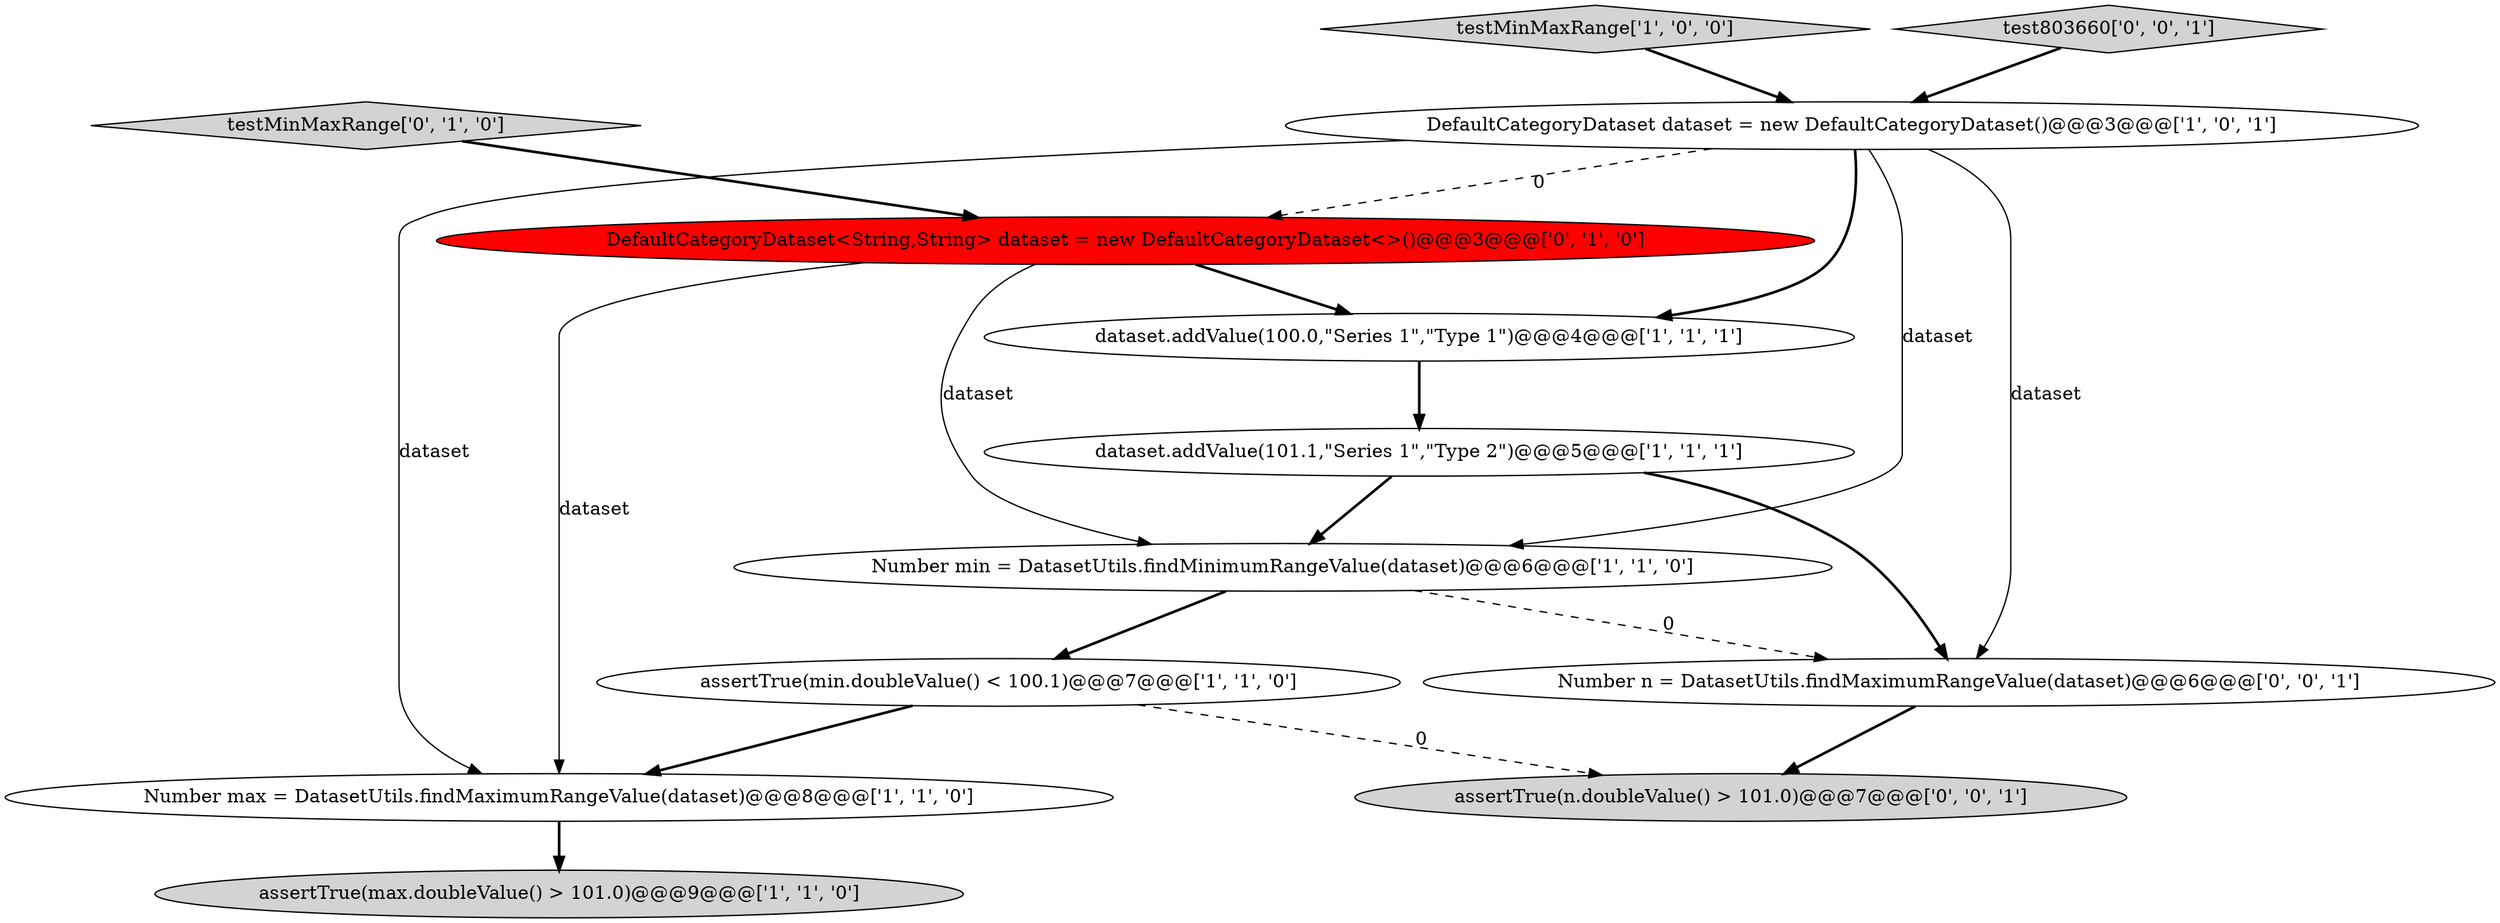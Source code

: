 digraph {
0 [style = filled, label = "assertTrue(min.doubleValue() < 100.1)@@@7@@@['1', '1', '0']", fillcolor = white, shape = ellipse image = "AAA0AAABBB1BBB"];
4 [style = filled, label = "Number max = DatasetUtils.findMaximumRangeValue(dataset)@@@8@@@['1', '1', '0']", fillcolor = white, shape = ellipse image = "AAA0AAABBB1BBB"];
10 [style = filled, label = "assertTrue(n.doubleValue() > 101.0)@@@7@@@['0', '0', '1']", fillcolor = lightgray, shape = ellipse image = "AAA0AAABBB3BBB"];
12 [style = filled, label = "Number n = DatasetUtils.findMaximumRangeValue(dataset)@@@6@@@['0', '0', '1']", fillcolor = white, shape = ellipse image = "AAA0AAABBB3BBB"];
9 [style = filled, label = "testMinMaxRange['0', '1', '0']", fillcolor = lightgray, shape = diamond image = "AAA0AAABBB2BBB"];
2 [style = filled, label = "Number min = DatasetUtils.findMinimumRangeValue(dataset)@@@6@@@['1', '1', '0']", fillcolor = white, shape = ellipse image = "AAA0AAABBB1BBB"];
1 [style = filled, label = "DefaultCategoryDataset dataset = new DefaultCategoryDataset()@@@3@@@['1', '0', '1']", fillcolor = white, shape = ellipse image = "AAA0AAABBB1BBB"];
8 [style = filled, label = "DefaultCategoryDataset<String,String> dataset = new DefaultCategoryDataset<>()@@@3@@@['0', '1', '0']", fillcolor = red, shape = ellipse image = "AAA1AAABBB2BBB"];
5 [style = filled, label = "testMinMaxRange['1', '0', '0']", fillcolor = lightgray, shape = diamond image = "AAA0AAABBB1BBB"];
11 [style = filled, label = "test803660['0', '0', '1']", fillcolor = lightgray, shape = diamond image = "AAA0AAABBB3BBB"];
3 [style = filled, label = "assertTrue(max.doubleValue() > 101.0)@@@9@@@['1', '1', '0']", fillcolor = lightgray, shape = ellipse image = "AAA0AAABBB1BBB"];
6 [style = filled, label = "dataset.addValue(101.1,\"Series 1\",\"Type 2\")@@@5@@@['1', '1', '1']", fillcolor = white, shape = ellipse image = "AAA0AAABBB1BBB"];
7 [style = filled, label = "dataset.addValue(100.0,\"Series 1\",\"Type 1\")@@@4@@@['1', '1', '1']", fillcolor = white, shape = ellipse image = "AAA0AAABBB1BBB"];
8->7 [style = bold, label=""];
8->2 [style = solid, label="dataset"];
1->2 [style = solid, label="dataset"];
4->3 [style = bold, label=""];
5->1 [style = bold, label=""];
1->4 [style = solid, label="dataset"];
1->8 [style = dashed, label="0"];
2->0 [style = bold, label=""];
12->10 [style = bold, label=""];
2->12 [style = dashed, label="0"];
1->12 [style = solid, label="dataset"];
9->8 [style = bold, label=""];
0->4 [style = bold, label=""];
11->1 [style = bold, label=""];
1->7 [style = bold, label=""];
0->10 [style = dashed, label="0"];
7->6 [style = bold, label=""];
8->4 [style = solid, label="dataset"];
6->2 [style = bold, label=""];
6->12 [style = bold, label=""];
}
